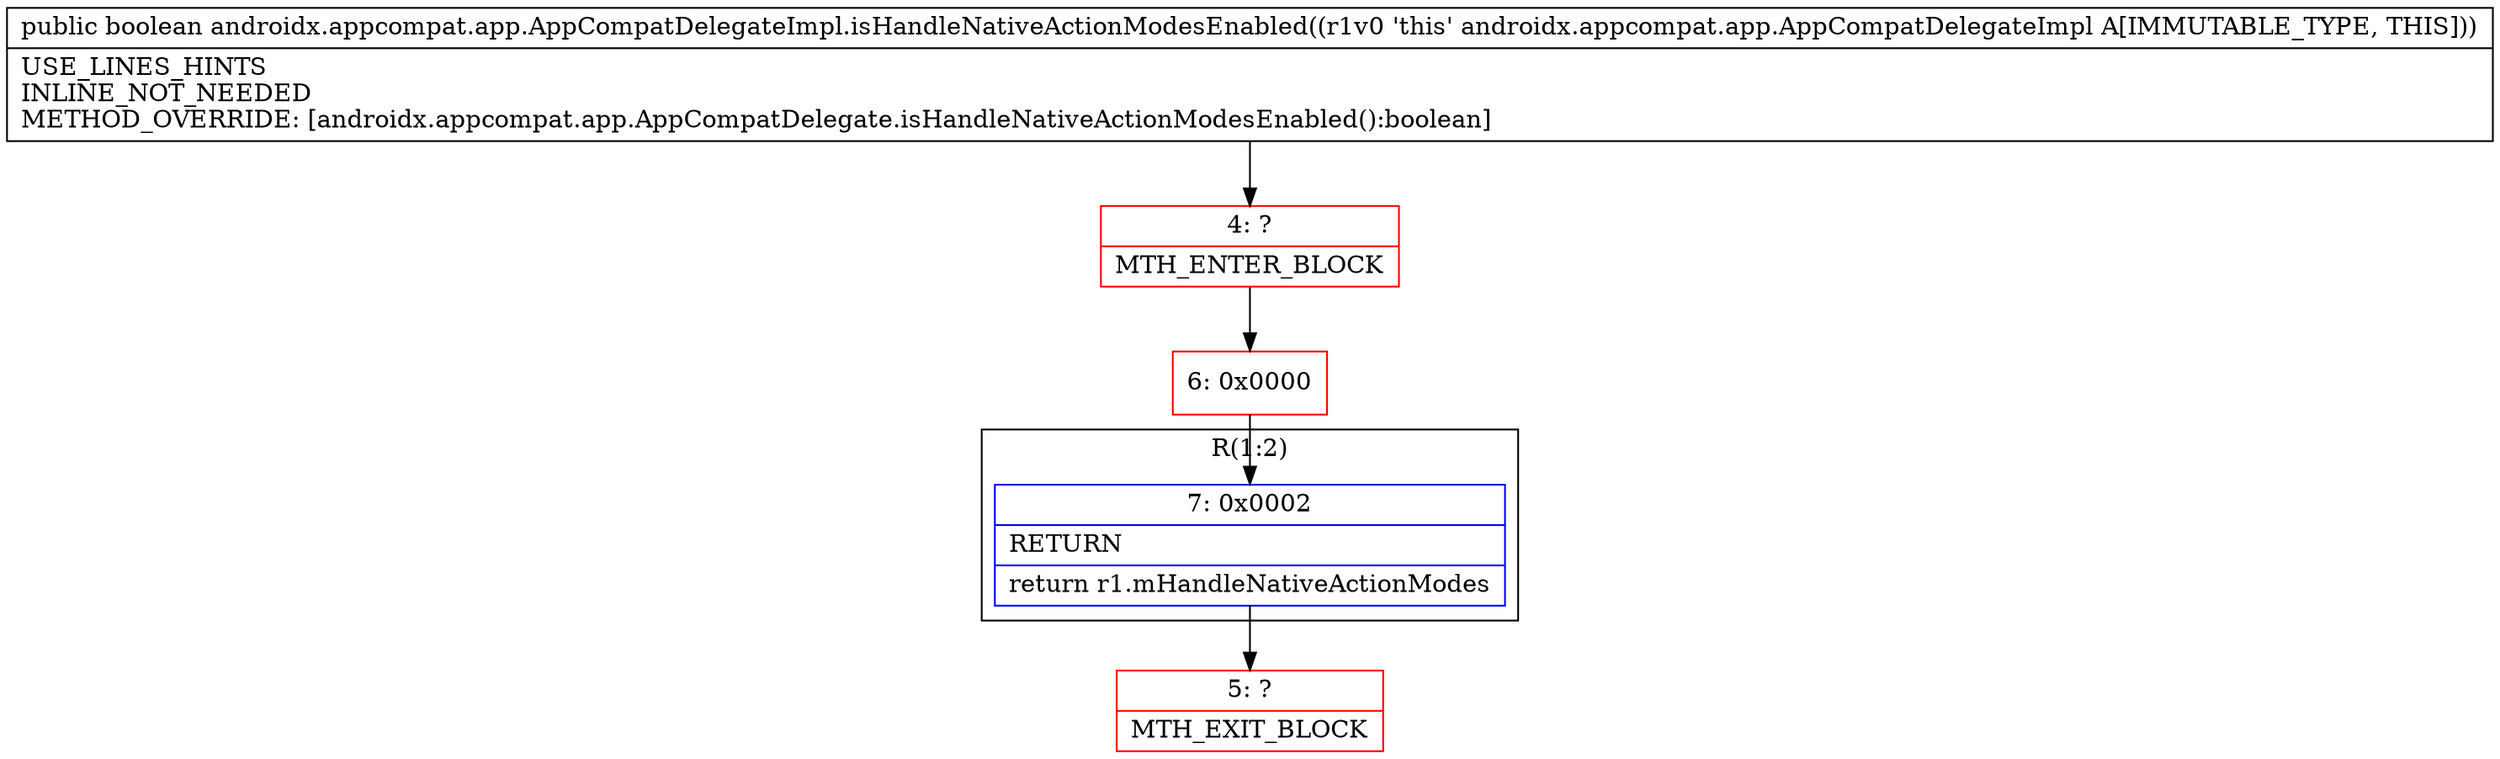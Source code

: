 digraph "CFG forandroidx.appcompat.app.AppCompatDelegateImpl.isHandleNativeActionModesEnabled()Z" {
subgraph cluster_Region_399206028 {
label = "R(1:2)";
node [shape=record,color=blue];
Node_7 [shape=record,label="{7\:\ 0x0002|RETURN\l|return r1.mHandleNativeActionModes\l}"];
}
Node_4 [shape=record,color=red,label="{4\:\ ?|MTH_ENTER_BLOCK\l}"];
Node_6 [shape=record,color=red,label="{6\:\ 0x0000}"];
Node_5 [shape=record,color=red,label="{5\:\ ?|MTH_EXIT_BLOCK\l}"];
MethodNode[shape=record,label="{public boolean androidx.appcompat.app.AppCompatDelegateImpl.isHandleNativeActionModesEnabled((r1v0 'this' androidx.appcompat.app.AppCompatDelegateImpl A[IMMUTABLE_TYPE, THIS]))  | USE_LINES_HINTS\lINLINE_NOT_NEEDED\lMETHOD_OVERRIDE: [androidx.appcompat.app.AppCompatDelegate.isHandleNativeActionModesEnabled():boolean]\l}"];
MethodNode -> Node_4;Node_7 -> Node_5;
Node_4 -> Node_6;
Node_6 -> Node_7;
}


